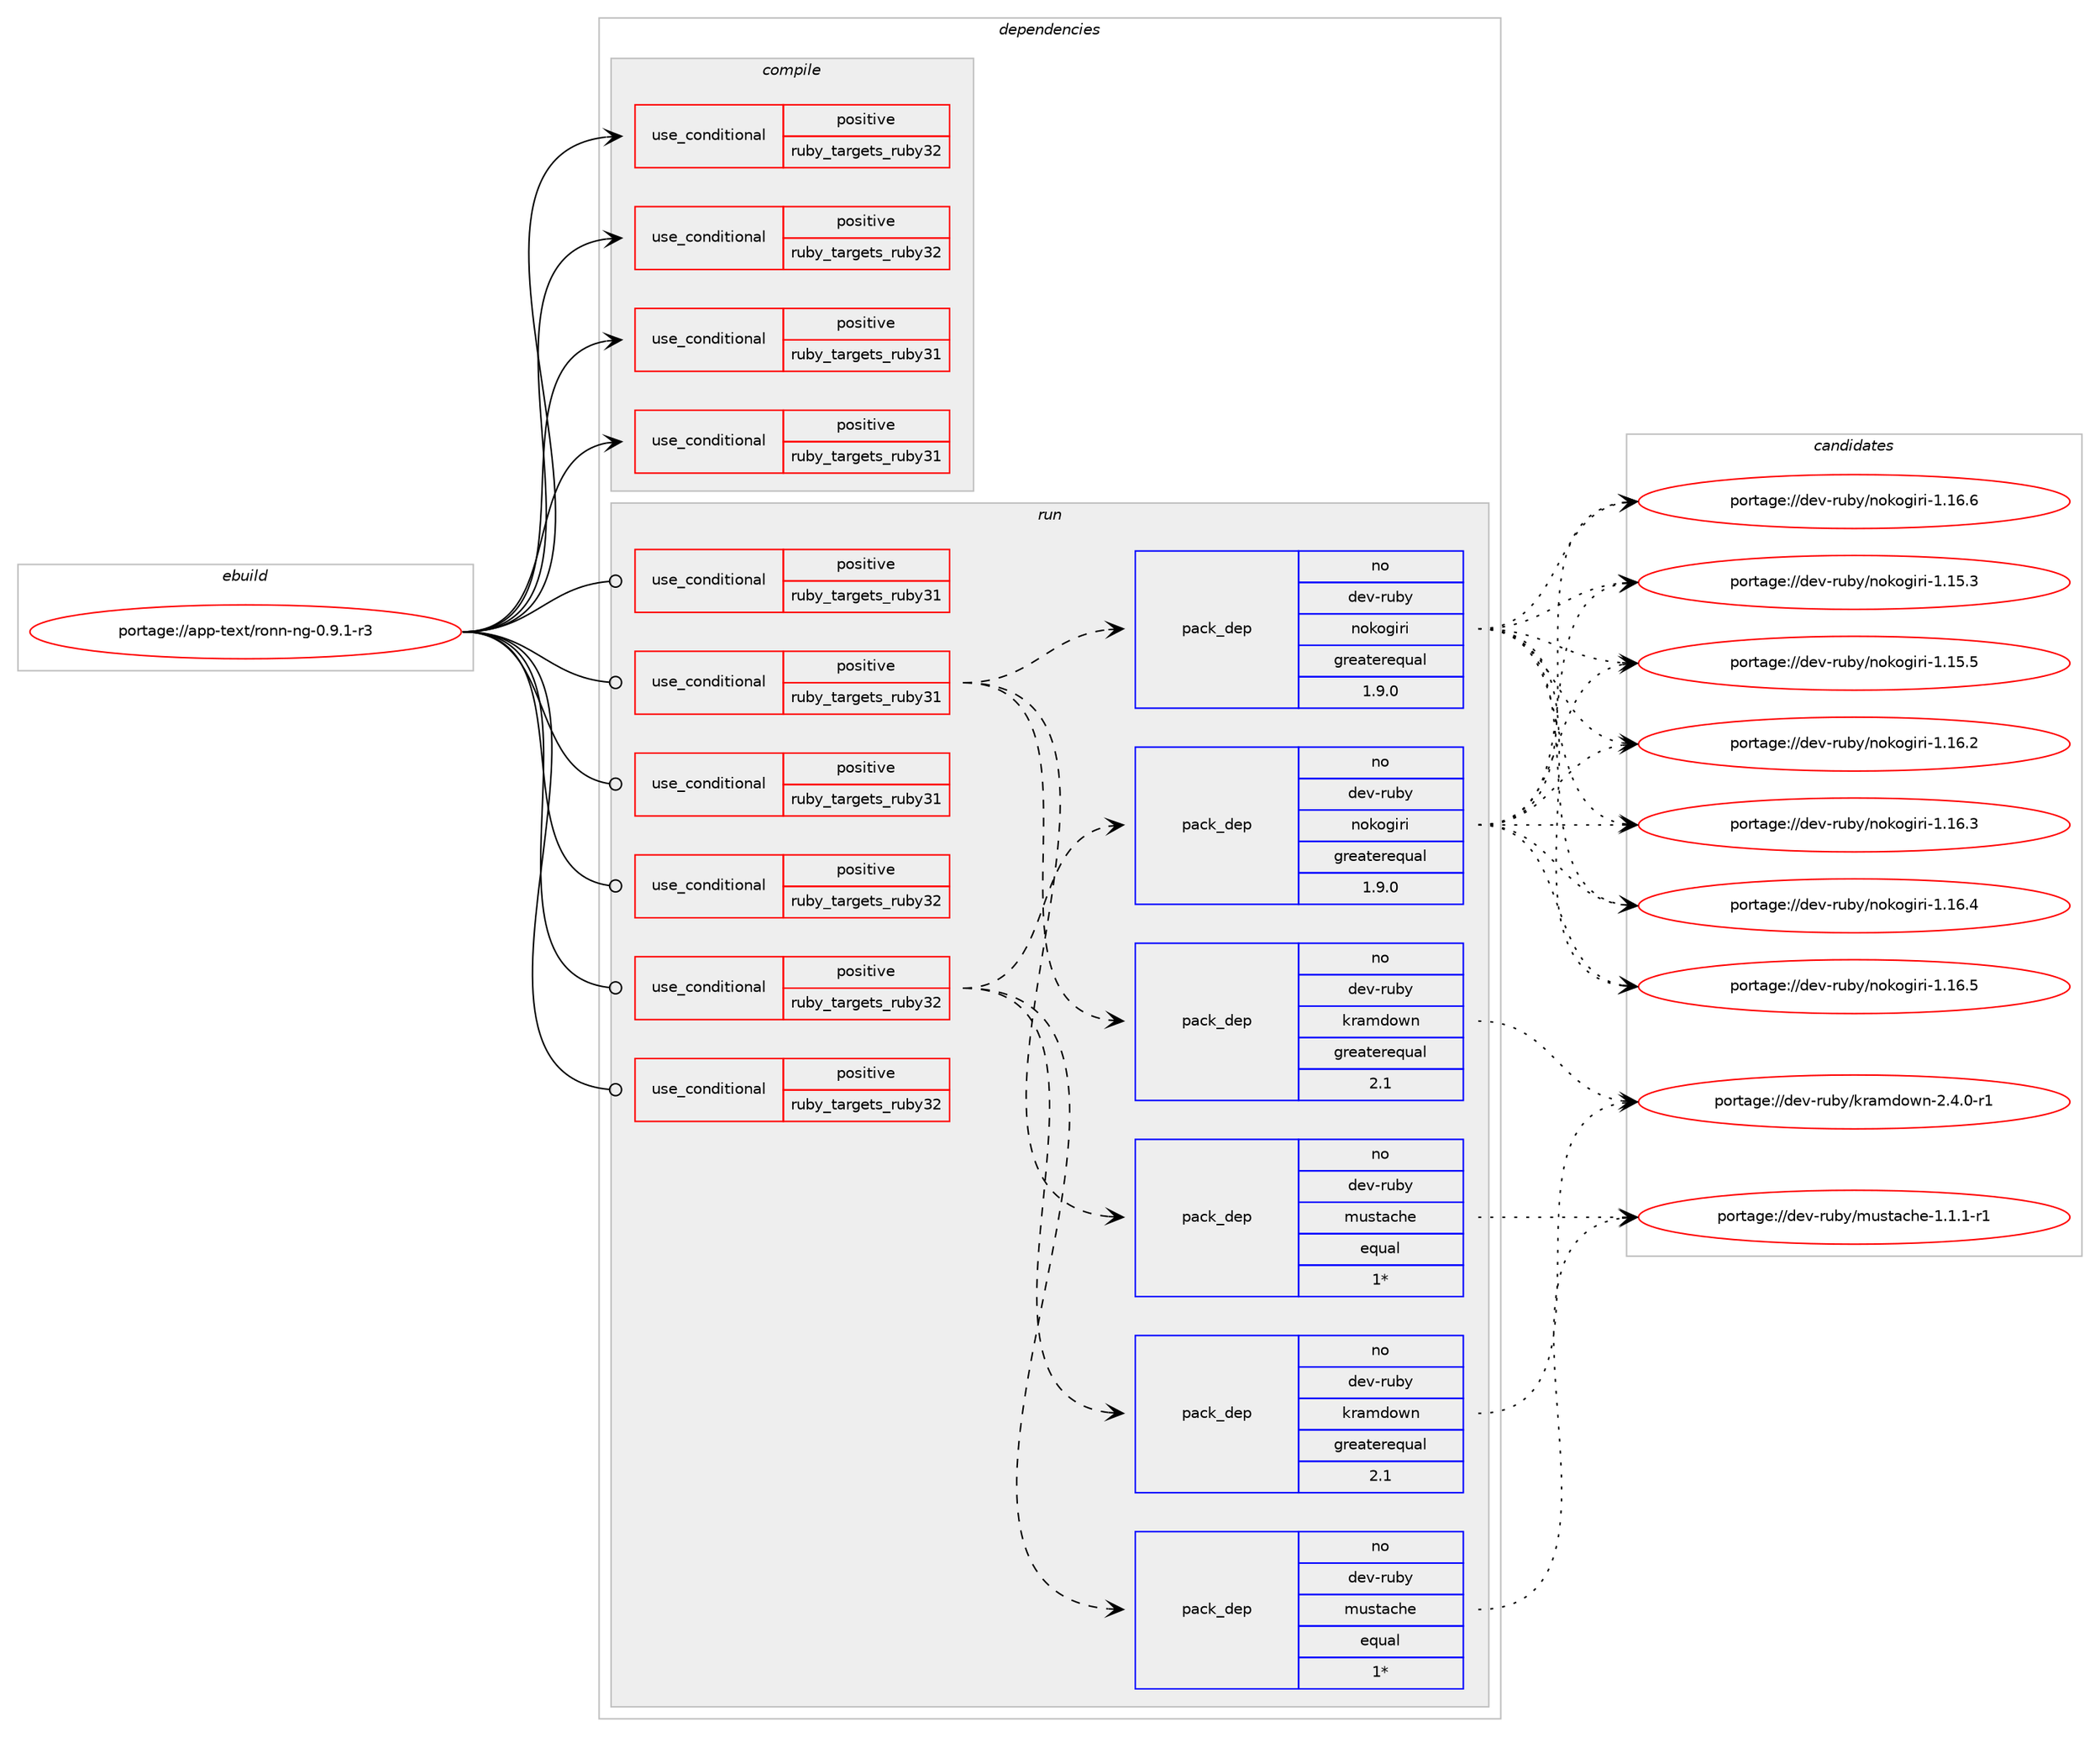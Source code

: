 digraph prolog {

# *************
# Graph options
# *************

newrank=true;
concentrate=true;
compound=true;
graph [rankdir=LR,fontname=Helvetica,fontsize=10,ranksep=1.5];#, ranksep=2.5, nodesep=0.2];
edge  [arrowhead=vee];
node  [fontname=Helvetica,fontsize=10];

# **********
# The ebuild
# **********

subgraph cluster_leftcol {
color=gray;
rank=same;
label=<<i>ebuild</i>>;
id [label="portage://app-text/ronn-ng-0.9.1-r3", color=red, width=4, href="../app-text/ronn-ng-0.9.1-r3.svg"];
}

# ****************
# The dependencies
# ****************

subgraph cluster_midcol {
color=gray;
label=<<i>dependencies</i>>;
subgraph cluster_compile {
fillcolor="#eeeeee";
style=filled;
label=<<i>compile</i>>;
subgraph cond15247 {
dependency26118 [label=<<TABLE BORDER="0" CELLBORDER="1" CELLSPACING="0" CELLPADDING="4"><TR><TD ROWSPAN="3" CELLPADDING="10">use_conditional</TD></TR><TR><TD>positive</TD></TR><TR><TD>ruby_targets_ruby31</TD></TR></TABLE>>, shape=none, color=red];
# *** BEGIN UNKNOWN DEPENDENCY TYPE (TODO) ***
# dependency26118 -> package_dependency(portage://app-text/ronn-ng-0.9.1-r3,install,no,dev-lang,ruby,none,[,,],[slot(3.1)],[])
# *** END UNKNOWN DEPENDENCY TYPE (TODO) ***

}
id:e -> dependency26118:w [weight=20,style="solid",arrowhead="vee"];
subgraph cond15248 {
dependency26119 [label=<<TABLE BORDER="0" CELLBORDER="1" CELLSPACING="0" CELLPADDING="4"><TR><TD ROWSPAN="3" CELLPADDING="10">use_conditional</TD></TR><TR><TD>positive</TD></TR><TR><TD>ruby_targets_ruby31</TD></TR></TABLE>>, shape=none, color=red];
# *** BEGIN UNKNOWN DEPENDENCY TYPE (TODO) ***
# dependency26119 -> package_dependency(portage://app-text/ronn-ng-0.9.1-r3,install,no,virtual,rubygems,none,[,,],[],[use(enable(ruby_targets_ruby31),negative)])
# *** END UNKNOWN DEPENDENCY TYPE (TODO) ***

}
id:e -> dependency26119:w [weight=20,style="solid",arrowhead="vee"];
subgraph cond15249 {
dependency26120 [label=<<TABLE BORDER="0" CELLBORDER="1" CELLSPACING="0" CELLPADDING="4"><TR><TD ROWSPAN="3" CELLPADDING="10">use_conditional</TD></TR><TR><TD>positive</TD></TR><TR><TD>ruby_targets_ruby32</TD></TR></TABLE>>, shape=none, color=red];
# *** BEGIN UNKNOWN DEPENDENCY TYPE (TODO) ***
# dependency26120 -> package_dependency(portage://app-text/ronn-ng-0.9.1-r3,install,no,dev-lang,ruby,none,[,,],[slot(3.2)],[])
# *** END UNKNOWN DEPENDENCY TYPE (TODO) ***

}
id:e -> dependency26120:w [weight=20,style="solid",arrowhead="vee"];
subgraph cond15250 {
dependency26121 [label=<<TABLE BORDER="0" CELLBORDER="1" CELLSPACING="0" CELLPADDING="4"><TR><TD ROWSPAN="3" CELLPADDING="10">use_conditional</TD></TR><TR><TD>positive</TD></TR><TR><TD>ruby_targets_ruby32</TD></TR></TABLE>>, shape=none, color=red];
# *** BEGIN UNKNOWN DEPENDENCY TYPE (TODO) ***
# dependency26121 -> package_dependency(portage://app-text/ronn-ng-0.9.1-r3,install,no,virtual,rubygems,none,[,,],[],[use(enable(ruby_targets_ruby32),negative)])
# *** END UNKNOWN DEPENDENCY TYPE (TODO) ***

}
id:e -> dependency26121:w [weight=20,style="solid",arrowhead="vee"];
}
subgraph cluster_compileandrun {
fillcolor="#eeeeee";
style=filled;
label=<<i>compile and run</i>>;
}
subgraph cluster_run {
fillcolor="#eeeeee";
style=filled;
label=<<i>run</i>>;
subgraph cond15251 {
dependency26122 [label=<<TABLE BORDER="0" CELLBORDER="1" CELLSPACING="0" CELLPADDING="4"><TR><TD ROWSPAN="3" CELLPADDING="10">use_conditional</TD></TR><TR><TD>positive</TD></TR><TR><TD>ruby_targets_ruby31</TD></TR></TABLE>>, shape=none, color=red];
# *** BEGIN UNKNOWN DEPENDENCY TYPE (TODO) ***
# dependency26122 -> package_dependency(portage://app-text/ronn-ng-0.9.1-r3,run,no,dev-lang,ruby,none,[,,],[slot(3.1)],[])
# *** END UNKNOWN DEPENDENCY TYPE (TODO) ***

}
id:e -> dependency26122:w [weight=20,style="solid",arrowhead="odot"];
subgraph cond15252 {
dependency26123 [label=<<TABLE BORDER="0" CELLBORDER="1" CELLSPACING="0" CELLPADDING="4"><TR><TD ROWSPAN="3" CELLPADDING="10">use_conditional</TD></TR><TR><TD>positive</TD></TR><TR><TD>ruby_targets_ruby31</TD></TR></TABLE>>, shape=none, color=red];
subgraph pack10389 {
dependency26124 [label=<<TABLE BORDER="0" CELLBORDER="1" CELLSPACING="0" CELLPADDING="4" WIDTH="220"><TR><TD ROWSPAN="6" CELLPADDING="30">pack_dep</TD></TR><TR><TD WIDTH="110">no</TD></TR><TR><TD>dev-ruby</TD></TR><TR><TD>mustache</TD></TR><TR><TD>equal</TD></TR><TR><TD>1*</TD></TR></TABLE>>, shape=none, color=blue];
}
dependency26123:e -> dependency26124:w [weight=20,style="dashed",arrowhead="vee"];
subgraph pack10390 {
dependency26125 [label=<<TABLE BORDER="0" CELLBORDER="1" CELLSPACING="0" CELLPADDING="4" WIDTH="220"><TR><TD ROWSPAN="6" CELLPADDING="30">pack_dep</TD></TR><TR><TD WIDTH="110">no</TD></TR><TR><TD>dev-ruby</TD></TR><TR><TD>kramdown</TD></TR><TR><TD>greaterequal</TD></TR><TR><TD>2.1</TD></TR></TABLE>>, shape=none, color=blue];
}
dependency26123:e -> dependency26125:w [weight=20,style="dashed",arrowhead="vee"];
subgraph pack10391 {
dependency26126 [label=<<TABLE BORDER="0" CELLBORDER="1" CELLSPACING="0" CELLPADDING="4" WIDTH="220"><TR><TD ROWSPAN="6" CELLPADDING="30">pack_dep</TD></TR><TR><TD WIDTH="110">no</TD></TR><TR><TD>dev-ruby</TD></TR><TR><TD>nokogiri</TD></TR><TR><TD>greaterequal</TD></TR><TR><TD>1.9.0</TD></TR></TABLE>>, shape=none, color=blue];
}
dependency26123:e -> dependency26126:w [weight=20,style="dashed",arrowhead="vee"];
}
id:e -> dependency26123:w [weight=20,style="solid",arrowhead="odot"];
subgraph cond15253 {
dependency26127 [label=<<TABLE BORDER="0" CELLBORDER="1" CELLSPACING="0" CELLPADDING="4"><TR><TD ROWSPAN="3" CELLPADDING="10">use_conditional</TD></TR><TR><TD>positive</TD></TR><TR><TD>ruby_targets_ruby31</TD></TR></TABLE>>, shape=none, color=red];
# *** BEGIN UNKNOWN DEPENDENCY TYPE (TODO) ***
# dependency26127 -> package_dependency(portage://app-text/ronn-ng-0.9.1-r3,run,no,virtual,rubygems,none,[,,],[],[use(enable(ruby_targets_ruby31),negative)])
# *** END UNKNOWN DEPENDENCY TYPE (TODO) ***

}
id:e -> dependency26127:w [weight=20,style="solid",arrowhead="odot"];
subgraph cond15254 {
dependency26128 [label=<<TABLE BORDER="0" CELLBORDER="1" CELLSPACING="0" CELLPADDING="4"><TR><TD ROWSPAN="3" CELLPADDING="10">use_conditional</TD></TR><TR><TD>positive</TD></TR><TR><TD>ruby_targets_ruby32</TD></TR></TABLE>>, shape=none, color=red];
# *** BEGIN UNKNOWN DEPENDENCY TYPE (TODO) ***
# dependency26128 -> package_dependency(portage://app-text/ronn-ng-0.9.1-r3,run,no,dev-lang,ruby,none,[,,],[slot(3.2)],[])
# *** END UNKNOWN DEPENDENCY TYPE (TODO) ***

}
id:e -> dependency26128:w [weight=20,style="solid",arrowhead="odot"];
subgraph cond15255 {
dependency26129 [label=<<TABLE BORDER="0" CELLBORDER="1" CELLSPACING="0" CELLPADDING="4"><TR><TD ROWSPAN="3" CELLPADDING="10">use_conditional</TD></TR><TR><TD>positive</TD></TR><TR><TD>ruby_targets_ruby32</TD></TR></TABLE>>, shape=none, color=red];
subgraph pack10392 {
dependency26130 [label=<<TABLE BORDER="0" CELLBORDER="1" CELLSPACING="0" CELLPADDING="4" WIDTH="220"><TR><TD ROWSPAN="6" CELLPADDING="30">pack_dep</TD></TR><TR><TD WIDTH="110">no</TD></TR><TR><TD>dev-ruby</TD></TR><TR><TD>mustache</TD></TR><TR><TD>equal</TD></TR><TR><TD>1*</TD></TR></TABLE>>, shape=none, color=blue];
}
dependency26129:e -> dependency26130:w [weight=20,style="dashed",arrowhead="vee"];
subgraph pack10393 {
dependency26131 [label=<<TABLE BORDER="0" CELLBORDER="1" CELLSPACING="0" CELLPADDING="4" WIDTH="220"><TR><TD ROWSPAN="6" CELLPADDING="30">pack_dep</TD></TR><TR><TD WIDTH="110">no</TD></TR><TR><TD>dev-ruby</TD></TR><TR><TD>kramdown</TD></TR><TR><TD>greaterequal</TD></TR><TR><TD>2.1</TD></TR></TABLE>>, shape=none, color=blue];
}
dependency26129:e -> dependency26131:w [weight=20,style="dashed",arrowhead="vee"];
subgraph pack10394 {
dependency26132 [label=<<TABLE BORDER="0" CELLBORDER="1" CELLSPACING="0" CELLPADDING="4" WIDTH="220"><TR><TD ROWSPAN="6" CELLPADDING="30">pack_dep</TD></TR><TR><TD WIDTH="110">no</TD></TR><TR><TD>dev-ruby</TD></TR><TR><TD>nokogiri</TD></TR><TR><TD>greaterequal</TD></TR><TR><TD>1.9.0</TD></TR></TABLE>>, shape=none, color=blue];
}
dependency26129:e -> dependency26132:w [weight=20,style="dashed",arrowhead="vee"];
}
id:e -> dependency26129:w [weight=20,style="solid",arrowhead="odot"];
subgraph cond15256 {
dependency26133 [label=<<TABLE BORDER="0" CELLBORDER="1" CELLSPACING="0" CELLPADDING="4"><TR><TD ROWSPAN="3" CELLPADDING="10">use_conditional</TD></TR><TR><TD>positive</TD></TR><TR><TD>ruby_targets_ruby32</TD></TR></TABLE>>, shape=none, color=red];
# *** BEGIN UNKNOWN DEPENDENCY TYPE (TODO) ***
# dependency26133 -> package_dependency(portage://app-text/ronn-ng-0.9.1-r3,run,no,virtual,rubygems,none,[,,],[],[use(enable(ruby_targets_ruby32),negative)])
# *** END UNKNOWN DEPENDENCY TYPE (TODO) ***

}
id:e -> dependency26133:w [weight=20,style="solid",arrowhead="odot"];
# *** BEGIN UNKNOWN DEPENDENCY TYPE (TODO) ***
# id -> package_dependency(portage://app-text/ronn-ng-0.9.1-r3,run,weak,app-text,ronn,none,[,,],[],[])
# *** END UNKNOWN DEPENDENCY TYPE (TODO) ***

}
}

# **************
# The candidates
# **************

subgraph cluster_choices {
rank=same;
color=gray;
label=<<i>candidates</i>>;

subgraph choice10389 {
color=black;
nodesep=1;
choice10010111845114117981214710911711511697991041014549464946494511449 [label="portage://dev-ruby/mustache-1.1.1-r1", color=red, width=4,href="../dev-ruby/mustache-1.1.1-r1.svg"];
dependency26124:e -> choice10010111845114117981214710911711511697991041014549464946494511449:w [style=dotted,weight="100"];
}
subgraph choice10390 {
color=black;
nodesep=1;
choice100101118451141179812147107114971091001111191104550465246484511449 [label="portage://dev-ruby/kramdown-2.4.0-r1", color=red, width=4,href="../dev-ruby/kramdown-2.4.0-r1.svg"];
dependency26125:e -> choice100101118451141179812147107114971091001111191104550465246484511449:w [style=dotted,weight="100"];
}
subgraph choice10391 {
color=black;
nodesep=1;
choice10010111845114117981214711011110711110310511410545494649534651 [label="portage://dev-ruby/nokogiri-1.15.3", color=red, width=4,href="../dev-ruby/nokogiri-1.15.3.svg"];
choice10010111845114117981214711011110711110310511410545494649534653 [label="portage://dev-ruby/nokogiri-1.15.5", color=red, width=4,href="../dev-ruby/nokogiri-1.15.5.svg"];
choice10010111845114117981214711011110711110310511410545494649544650 [label="portage://dev-ruby/nokogiri-1.16.2", color=red, width=4,href="../dev-ruby/nokogiri-1.16.2.svg"];
choice10010111845114117981214711011110711110310511410545494649544651 [label="portage://dev-ruby/nokogiri-1.16.3", color=red, width=4,href="../dev-ruby/nokogiri-1.16.3.svg"];
choice10010111845114117981214711011110711110310511410545494649544652 [label="portage://dev-ruby/nokogiri-1.16.4", color=red, width=4,href="../dev-ruby/nokogiri-1.16.4.svg"];
choice10010111845114117981214711011110711110310511410545494649544653 [label="portage://dev-ruby/nokogiri-1.16.5", color=red, width=4,href="../dev-ruby/nokogiri-1.16.5.svg"];
choice10010111845114117981214711011110711110310511410545494649544654 [label="portage://dev-ruby/nokogiri-1.16.6", color=red, width=4,href="../dev-ruby/nokogiri-1.16.6.svg"];
dependency26126:e -> choice10010111845114117981214711011110711110310511410545494649534651:w [style=dotted,weight="100"];
dependency26126:e -> choice10010111845114117981214711011110711110310511410545494649534653:w [style=dotted,weight="100"];
dependency26126:e -> choice10010111845114117981214711011110711110310511410545494649544650:w [style=dotted,weight="100"];
dependency26126:e -> choice10010111845114117981214711011110711110310511410545494649544651:w [style=dotted,weight="100"];
dependency26126:e -> choice10010111845114117981214711011110711110310511410545494649544652:w [style=dotted,weight="100"];
dependency26126:e -> choice10010111845114117981214711011110711110310511410545494649544653:w [style=dotted,weight="100"];
dependency26126:e -> choice10010111845114117981214711011110711110310511410545494649544654:w [style=dotted,weight="100"];
}
subgraph choice10392 {
color=black;
nodesep=1;
choice10010111845114117981214710911711511697991041014549464946494511449 [label="portage://dev-ruby/mustache-1.1.1-r1", color=red, width=4,href="../dev-ruby/mustache-1.1.1-r1.svg"];
dependency26130:e -> choice10010111845114117981214710911711511697991041014549464946494511449:w [style=dotted,weight="100"];
}
subgraph choice10393 {
color=black;
nodesep=1;
choice100101118451141179812147107114971091001111191104550465246484511449 [label="portage://dev-ruby/kramdown-2.4.0-r1", color=red, width=4,href="../dev-ruby/kramdown-2.4.0-r1.svg"];
dependency26131:e -> choice100101118451141179812147107114971091001111191104550465246484511449:w [style=dotted,weight="100"];
}
subgraph choice10394 {
color=black;
nodesep=1;
choice10010111845114117981214711011110711110310511410545494649534651 [label="portage://dev-ruby/nokogiri-1.15.3", color=red, width=4,href="../dev-ruby/nokogiri-1.15.3.svg"];
choice10010111845114117981214711011110711110310511410545494649534653 [label="portage://dev-ruby/nokogiri-1.15.5", color=red, width=4,href="../dev-ruby/nokogiri-1.15.5.svg"];
choice10010111845114117981214711011110711110310511410545494649544650 [label="portage://dev-ruby/nokogiri-1.16.2", color=red, width=4,href="../dev-ruby/nokogiri-1.16.2.svg"];
choice10010111845114117981214711011110711110310511410545494649544651 [label="portage://dev-ruby/nokogiri-1.16.3", color=red, width=4,href="../dev-ruby/nokogiri-1.16.3.svg"];
choice10010111845114117981214711011110711110310511410545494649544652 [label="portage://dev-ruby/nokogiri-1.16.4", color=red, width=4,href="../dev-ruby/nokogiri-1.16.4.svg"];
choice10010111845114117981214711011110711110310511410545494649544653 [label="portage://dev-ruby/nokogiri-1.16.5", color=red, width=4,href="../dev-ruby/nokogiri-1.16.5.svg"];
choice10010111845114117981214711011110711110310511410545494649544654 [label="portage://dev-ruby/nokogiri-1.16.6", color=red, width=4,href="../dev-ruby/nokogiri-1.16.6.svg"];
dependency26132:e -> choice10010111845114117981214711011110711110310511410545494649534651:w [style=dotted,weight="100"];
dependency26132:e -> choice10010111845114117981214711011110711110310511410545494649534653:w [style=dotted,weight="100"];
dependency26132:e -> choice10010111845114117981214711011110711110310511410545494649544650:w [style=dotted,weight="100"];
dependency26132:e -> choice10010111845114117981214711011110711110310511410545494649544651:w [style=dotted,weight="100"];
dependency26132:e -> choice10010111845114117981214711011110711110310511410545494649544652:w [style=dotted,weight="100"];
dependency26132:e -> choice10010111845114117981214711011110711110310511410545494649544653:w [style=dotted,weight="100"];
dependency26132:e -> choice10010111845114117981214711011110711110310511410545494649544654:w [style=dotted,weight="100"];
}
}

}
